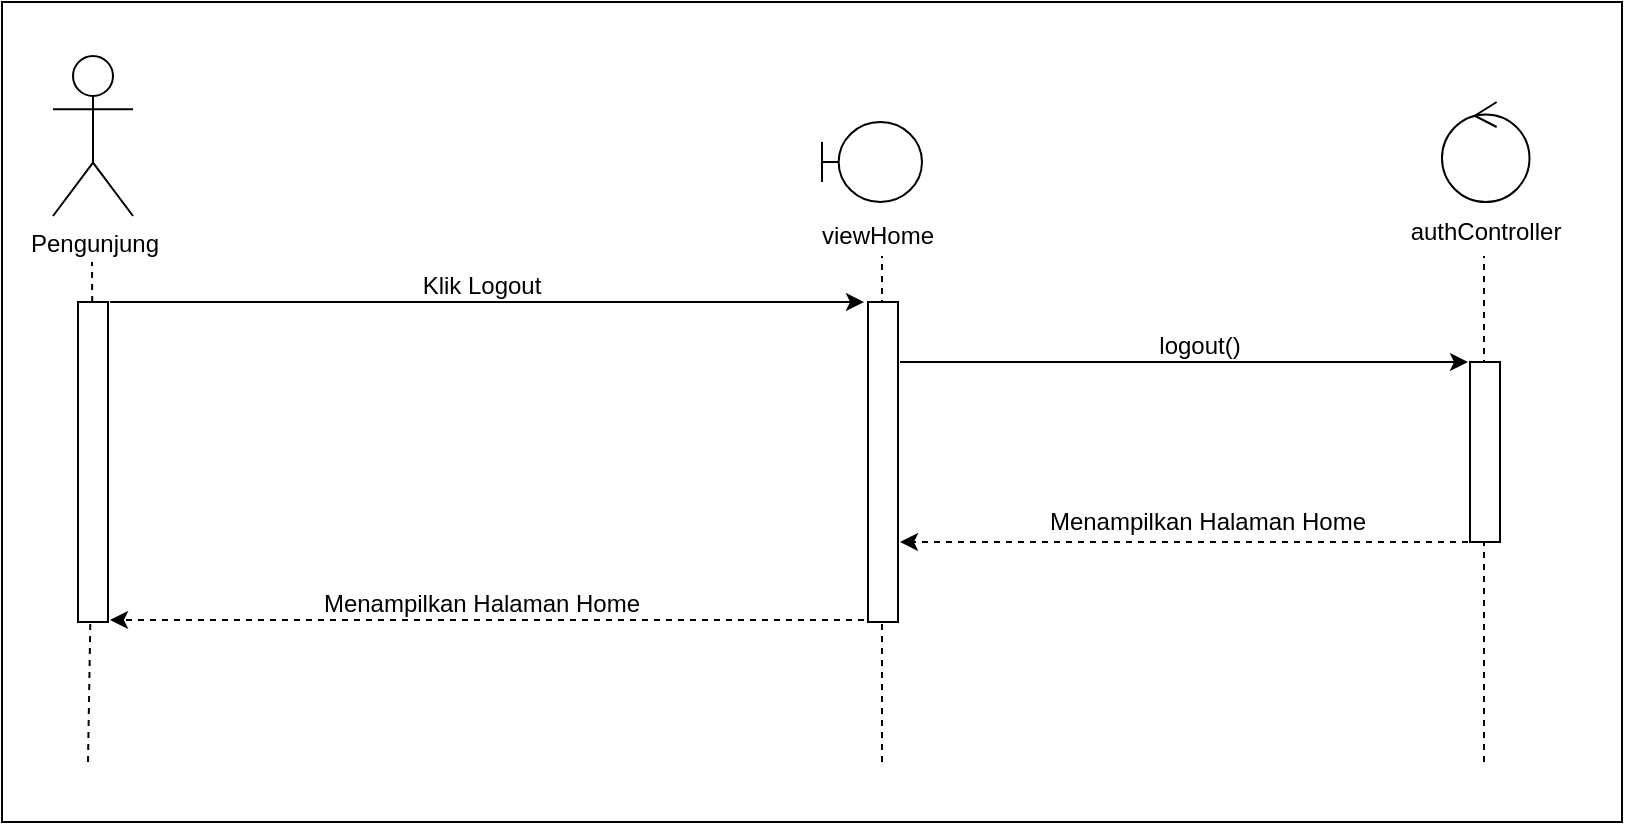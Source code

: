 <mxfile version="17.4.2" type="device"><diagram id="flmEnXceygeNmxDdrS3h" name="Page-1"><mxGraphModel dx="1422" dy="857" grid="1" gridSize="10" guides="1" tooltips="1" connect="1" arrows="1" fold="1" page="1" pageScale="1" pageWidth="850" pageHeight="1100" math="0" shadow="0"><root><mxCell id="0"/><mxCell id="1" parent="0"/><mxCell id="MTRbkyfmSLMl7FPe2FbI-49" value="" style="rounded=0;whiteSpace=wrap;html=1;" vertex="1" parent="1"><mxGeometry x="160" y="100" width="810" height="410" as="geometry"/></mxCell><mxCell id="MTRbkyfmSLMl7FPe2FbI-1" value="Pengunjung" style="shape=umlActor;verticalLabelPosition=bottom;verticalAlign=top;html=1;outlineConnect=0;" vertex="1" parent="1"><mxGeometry x="185.5" y="127" width="40" height="80" as="geometry"/></mxCell><mxCell id="MTRbkyfmSLMl7FPe2FbI-2" value="" style="endArrow=none;dashed=1;html=1;rounded=0;startArrow=none;" edge="1" parent="1" source="MTRbkyfmSLMl7FPe2FbI-3"><mxGeometry width="50" height="50" relative="1" as="geometry"><mxPoint x="205" y="640" as="sourcePoint"/><mxPoint x="205" y="230" as="targetPoint"/></mxGeometry></mxCell><mxCell id="MTRbkyfmSLMl7FPe2FbI-3" value="" style="rounded=0;whiteSpace=wrap;html=1;" vertex="1" parent="1"><mxGeometry x="198" y="250" width="15" height="160" as="geometry"/></mxCell><mxCell id="MTRbkyfmSLMl7FPe2FbI-4" value="" style="endArrow=none;dashed=1;html=1;rounded=0;" edge="1" parent="1" target="MTRbkyfmSLMl7FPe2FbI-3"><mxGeometry width="50" height="50" relative="1" as="geometry"><mxPoint x="203" y="480" as="sourcePoint"/><mxPoint x="205" y="230" as="targetPoint"/></mxGeometry></mxCell><mxCell id="MTRbkyfmSLMl7FPe2FbI-5" value="" style="shape=umlBoundary;whiteSpace=wrap;html=1;" vertex="1" parent="1"><mxGeometry x="570" y="160" width="50" height="40" as="geometry"/></mxCell><mxCell id="MTRbkyfmSLMl7FPe2FbI-6" value="" style="endArrow=none;dashed=1;html=1;rounded=0;startArrow=none;" edge="1" parent="1"><mxGeometry width="50" height="50" relative="1" as="geometry"><mxPoint x="600" y="480" as="sourcePoint"/><mxPoint x="600" y="227" as="targetPoint"/></mxGeometry></mxCell><mxCell id="MTRbkyfmSLMl7FPe2FbI-7" value="" style="rounded=0;whiteSpace=wrap;html=1;" vertex="1" parent="1"><mxGeometry x="593" y="250" width="15" height="160" as="geometry"/></mxCell><mxCell id="MTRbkyfmSLMl7FPe2FbI-8" value="" style="ellipse;shape=umlControl;whiteSpace=wrap;html=1;" vertex="1" parent="1"><mxGeometry x="880" y="150" width="43.75" height="50" as="geometry"/></mxCell><mxCell id="MTRbkyfmSLMl7FPe2FbI-9" value="" style="endArrow=none;dashed=1;html=1;rounded=0;startArrow=none;" edge="1" parent="1"><mxGeometry width="50" height="50" relative="1" as="geometry"><mxPoint x="901" y="480" as="sourcePoint"/><mxPoint x="901" y="227" as="targetPoint"/></mxGeometry></mxCell><mxCell id="MTRbkyfmSLMl7FPe2FbI-10" value="" style="rounded=0;whiteSpace=wrap;html=1;" vertex="1" parent="1"><mxGeometry x="894" y="280" width="15" height="90" as="geometry"/></mxCell><mxCell id="MTRbkyfmSLMl7FPe2FbI-15" value="" style="endArrow=classic;html=1;rounded=0;exitX=1;exitY=0;exitDx=0;exitDy=0;" edge="1" parent="1"><mxGeometry width="50" height="50" relative="1" as="geometry"><mxPoint x="214" y="250.0" as="sourcePoint"/><mxPoint x="591" y="250" as="targetPoint"/></mxGeometry></mxCell><mxCell id="MTRbkyfmSLMl7FPe2FbI-17" value="" style="endArrow=classic;html=1;rounded=0;exitX=1;exitY=0;exitDx=0;exitDy=0;dashed=1;" edge="1" parent="1"><mxGeometry width="50" height="50" relative="1" as="geometry"><mxPoint x="591" y="409" as="sourcePoint"/><mxPoint x="214" y="409.0" as="targetPoint"/></mxGeometry></mxCell><mxCell id="MTRbkyfmSLMl7FPe2FbI-18" value="" style="endArrow=classic;html=1;rounded=0;" edge="1" parent="1"><mxGeometry width="50" height="50" relative="1" as="geometry"><mxPoint x="609" y="280" as="sourcePoint"/><mxPoint x="893" y="280" as="targetPoint"/></mxGeometry></mxCell><mxCell id="MTRbkyfmSLMl7FPe2FbI-28" value="viewHome" style="text;html=1;strokeColor=none;fillColor=none;align=center;verticalAlign=middle;whiteSpace=wrap;rounded=0;" vertex="1" parent="1"><mxGeometry x="568" y="202" width="60" height="30" as="geometry"/></mxCell><mxCell id="MTRbkyfmSLMl7FPe2FbI-29" value="authController" style="text;html=1;strokeColor=none;fillColor=none;align=center;verticalAlign=middle;whiteSpace=wrap;rounded=0;" vertex="1" parent="1"><mxGeometry x="871.5" y="200" width="60" height="30" as="geometry"/></mxCell><mxCell id="MTRbkyfmSLMl7FPe2FbI-31" value="Klik Logout" style="text;html=1;strokeColor=none;fillColor=none;align=center;verticalAlign=middle;whiteSpace=wrap;rounded=0;" vertex="1" parent="1"><mxGeometry x="350" y="227" width="100" height="30" as="geometry"/></mxCell><mxCell id="MTRbkyfmSLMl7FPe2FbI-32" value="Menampilkan Halaman Home" style="text;html=1;strokeColor=none;fillColor=none;align=center;verticalAlign=middle;whiteSpace=wrap;rounded=0;" vertex="1" parent="1"><mxGeometry x="310" y="386" width="180" height="30" as="geometry"/></mxCell><mxCell id="MTRbkyfmSLMl7FPe2FbI-34" value="logout()" style="text;html=1;strokeColor=none;fillColor=none;align=center;verticalAlign=middle;whiteSpace=wrap;rounded=0;" vertex="1" parent="1"><mxGeometry x="709" y="257" width="100" height="30" as="geometry"/></mxCell><mxCell id="MTRbkyfmSLMl7FPe2FbI-46" value="" style="endArrow=classic;html=1;rounded=0;dashed=1;" edge="1" parent="1"><mxGeometry width="50" height="50" relative="1" as="geometry"><mxPoint x="893" y="370" as="sourcePoint"/><mxPoint x="609" y="370" as="targetPoint"/></mxGeometry></mxCell><mxCell id="MTRbkyfmSLMl7FPe2FbI-47" value="Menampilkan Halaman Home" style="text;html=1;strokeColor=none;fillColor=none;align=center;verticalAlign=middle;whiteSpace=wrap;rounded=0;direction=south;" vertex="1" parent="1"><mxGeometry x="670" y="310" width="186" height="100" as="geometry"/></mxCell></root></mxGraphModel></diagram></mxfile>